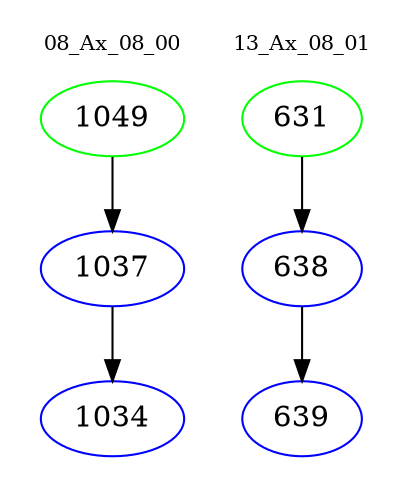 digraph{
subgraph cluster_0 {
color = white
label = "08_Ax_08_00";
fontsize=10;
T0_1049 [label="1049", color="green"]
T0_1049 -> T0_1037 [color="black"]
T0_1037 [label="1037", color="blue"]
T0_1037 -> T0_1034 [color="black"]
T0_1034 [label="1034", color="blue"]
}
subgraph cluster_1 {
color = white
label = "13_Ax_08_01";
fontsize=10;
T1_631 [label="631", color="green"]
T1_631 -> T1_638 [color="black"]
T1_638 [label="638", color="blue"]
T1_638 -> T1_639 [color="black"]
T1_639 [label="639", color="blue"]
}
}

